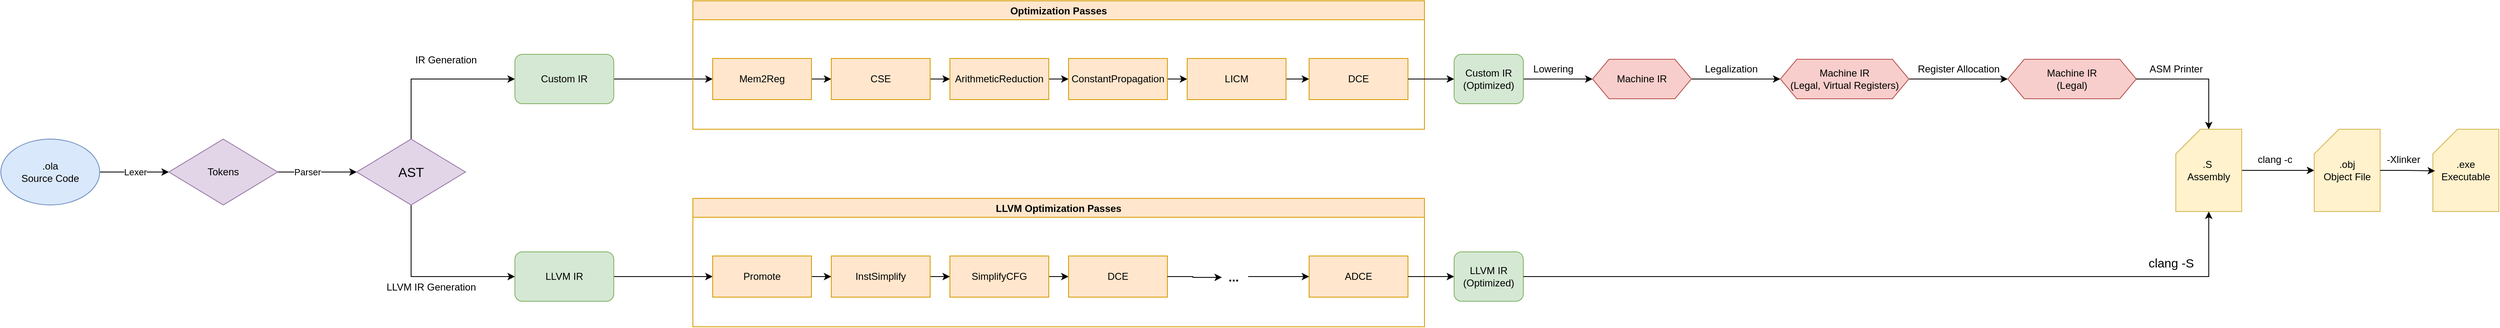 <mxfile version="26.0.5">
  <diagram name="Flowchart" id="sRQSWvhVh6kMBCVVdQDD">
    <mxGraphModel dx="1187" dy="1074" grid="1" gridSize="12" guides="1" tooltips="1" connect="1" arrows="1" fold="1" page="0" pageScale="1" pageWidth="1600" pageHeight="900" background="none" math="0" shadow="0">
      <root>
        <mxCell id="0" />
        <mxCell id="1" parent="0" />
        <mxCell id="2LLJ7m1fCqmyHYo8woCZ-19" style="edgeStyle=orthogonalEdgeStyle;rounded=0;orthogonalLoop=1;jettySize=auto;html=1;exitX=1;exitY=0.5;exitDx=0;exitDy=0;entryX=0;entryY=0.5;entryDx=0;entryDy=0;" edge="1" parent="1" source="2LLJ7m1fCqmyHYo8woCZ-17" target="2LLJ7m1fCqmyHYo8woCZ-18">
          <mxGeometry relative="1" as="geometry" />
        </mxCell>
        <mxCell id="2LLJ7m1fCqmyHYo8woCZ-20" value="Lexer" style="edgeLabel;html=1;align=center;verticalAlign=middle;resizable=0;points=[];" vertex="1" connectable="0" parent="2LLJ7m1fCqmyHYo8woCZ-19">
          <mxGeometry x="-0.185" relative="1" as="geometry">
            <mxPoint x="9" as="offset" />
          </mxGeometry>
        </mxCell>
        <mxCell id="2LLJ7m1fCqmyHYo8woCZ-17" value=".ola&lt;div&gt;Source Code&lt;/div&gt;" style="ellipse;whiteSpace=wrap;html=1;fillColor=#dae8fc;strokeColor=#6c8ebf;" vertex="1" parent="1">
          <mxGeometry x="12" y="144" width="120" height="80" as="geometry" />
        </mxCell>
        <mxCell id="2LLJ7m1fCqmyHYo8woCZ-22" style="edgeStyle=orthogonalEdgeStyle;rounded=0;orthogonalLoop=1;jettySize=auto;html=1;exitX=1;exitY=0.5;exitDx=0;exitDy=0;entryX=0;entryY=0.5;entryDx=0;entryDy=0;" edge="1" parent="1" source="2LLJ7m1fCqmyHYo8woCZ-18" target="2LLJ7m1fCqmyHYo8woCZ-21">
          <mxGeometry relative="1" as="geometry" />
        </mxCell>
        <mxCell id="2LLJ7m1fCqmyHYo8woCZ-23" value="Parser" style="edgeLabel;html=1;align=center;verticalAlign=middle;resizable=0;points=[];" vertex="1" connectable="0" parent="2LLJ7m1fCqmyHYo8woCZ-22">
          <mxGeometry x="-0.347" y="2" relative="1" as="geometry">
            <mxPoint x="4" y="2" as="offset" />
          </mxGeometry>
        </mxCell>
        <mxCell id="2LLJ7m1fCqmyHYo8woCZ-18" value="Tokens" style="rhombus;whiteSpace=wrap;html=1;fillColor=#e1d5e7;strokeColor=#9673a6;" vertex="1" parent="1">
          <mxGeometry x="216" y="144" width="132" height="80" as="geometry" />
        </mxCell>
        <mxCell id="2LLJ7m1fCqmyHYo8woCZ-25" style="edgeStyle=orthogonalEdgeStyle;rounded=0;orthogonalLoop=1;jettySize=auto;html=1;exitX=0.5;exitY=0;exitDx=0;exitDy=0;entryX=0;entryY=0.5;entryDx=0;entryDy=0;" edge="1" parent="1" source="2LLJ7m1fCqmyHYo8woCZ-21" target="2LLJ7m1fCqmyHYo8woCZ-24">
          <mxGeometry relative="1" as="geometry">
            <mxPoint x="509" y="60" as="targetPoint" />
          </mxGeometry>
        </mxCell>
        <mxCell id="2LLJ7m1fCqmyHYo8woCZ-27" style="edgeStyle=orthogonalEdgeStyle;rounded=0;orthogonalLoop=1;jettySize=auto;html=1;exitX=0.5;exitY=1;exitDx=0;exitDy=0;entryX=0;entryY=0.5;entryDx=0;entryDy=0;" edge="1" parent="1" source="2LLJ7m1fCqmyHYo8woCZ-21" target="2LLJ7m1fCqmyHYo8woCZ-26">
          <mxGeometry relative="1" as="geometry" />
        </mxCell>
        <mxCell id="2LLJ7m1fCqmyHYo8woCZ-21" value="&lt;font style=&quot;font-size: 16px;&quot;&gt;AST&lt;/font&gt;" style="rhombus;whiteSpace=wrap;html=1;fillColor=#e1d5e7;strokeColor=#9673a6;" vertex="1" parent="1">
          <mxGeometry x="444" y="144" width="132" height="80" as="geometry" />
        </mxCell>
        <mxCell id="2LLJ7m1fCqmyHYo8woCZ-39" style="edgeStyle=orthogonalEdgeStyle;rounded=0;orthogonalLoop=1;jettySize=auto;html=1;exitX=1;exitY=0.5;exitDx=0;exitDy=0;entryX=0;entryY=0.5;entryDx=0;entryDy=0;" edge="1" parent="1" source="2LLJ7m1fCqmyHYo8woCZ-24" target="2LLJ7m1fCqmyHYo8woCZ-38">
          <mxGeometry relative="1" as="geometry" />
        </mxCell>
        <mxCell id="2LLJ7m1fCqmyHYo8woCZ-24" value="Custom IR" style="rounded=1;whiteSpace=wrap;html=1;fillColor=#d5e8d4;strokeColor=#82b366;" vertex="1" parent="1">
          <mxGeometry x="636" y="41" width="120" height="60" as="geometry" />
        </mxCell>
        <mxCell id="2LLJ7m1fCqmyHYo8woCZ-58" style="edgeStyle=orthogonalEdgeStyle;rounded=0;orthogonalLoop=1;jettySize=auto;html=1;exitX=1;exitY=0.5;exitDx=0;exitDy=0;entryX=0;entryY=0.5;entryDx=0;entryDy=0;" edge="1" parent="1" source="2LLJ7m1fCqmyHYo8woCZ-26" target="2LLJ7m1fCqmyHYo8woCZ-50">
          <mxGeometry relative="1" as="geometry" />
        </mxCell>
        <mxCell id="2LLJ7m1fCqmyHYo8woCZ-26" value="LLVM IR" style="rounded=1;whiteSpace=wrap;html=1;fillColor=#d5e8d4;strokeColor=#82b366;" vertex="1" parent="1">
          <mxGeometry x="636" y="281" width="120" height="60" as="geometry" />
        </mxCell>
        <mxCell id="2LLJ7m1fCqmyHYo8woCZ-28" value="IR Generation" style="text;html=1;align=center;verticalAlign=middle;resizable=0;points=[];autosize=1;strokeColor=none;fillColor=none;" vertex="1" parent="1">
          <mxGeometry x="504" y="36" width="96" height="24" as="geometry" />
        </mxCell>
        <mxCell id="2LLJ7m1fCqmyHYo8woCZ-29" value="LLVM IR Generation" style="text;html=1;align=center;verticalAlign=middle;resizable=0;points=[];autosize=1;strokeColor=none;fillColor=none;" vertex="1" parent="1">
          <mxGeometry x="468" y="312" width="132" height="24" as="geometry" />
        </mxCell>
        <mxCell id="2LLJ7m1fCqmyHYo8woCZ-36" value="Optimization Passes" style="swimlane;fillColor=#ffe6cc;strokeColor=#d79b00;" vertex="1" parent="1">
          <mxGeometry x="852" y="-24" width="888" height="156" as="geometry" />
        </mxCell>
        <mxCell id="2LLJ7m1fCqmyHYo8woCZ-43" style="edgeStyle=orthogonalEdgeStyle;rounded=0;orthogonalLoop=1;jettySize=auto;html=1;exitX=1;exitY=0.5;exitDx=0;exitDy=0;entryX=0;entryY=0.5;entryDx=0;entryDy=0;" edge="1" parent="2LLJ7m1fCqmyHYo8woCZ-36" source="2LLJ7m1fCqmyHYo8woCZ-38" target="2LLJ7m1fCqmyHYo8woCZ-40">
          <mxGeometry relative="1" as="geometry" />
        </mxCell>
        <mxCell id="2LLJ7m1fCqmyHYo8woCZ-38" value="Mem2Reg" style="rounded=0;whiteSpace=wrap;html=1;fillColor=#ffe6cc;strokeColor=#d79b00;" vertex="1" parent="2LLJ7m1fCqmyHYo8woCZ-36">
          <mxGeometry x="24" y="70" width="120" height="50" as="geometry" />
        </mxCell>
        <mxCell id="2LLJ7m1fCqmyHYo8woCZ-44" style="edgeStyle=orthogonalEdgeStyle;rounded=0;orthogonalLoop=1;jettySize=auto;html=1;exitX=1;exitY=0.5;exitDx=0;exitDy=0;entryX=0;entryY=0.5;entryDx=0;entryDy=0;" edge="1" parent="2LLJ7m1fCqmyHYo8woCZ-36" source="2LLJ7m1fCqmyHYo8woCZ-40" target="2LLJ7m1fCqmyHYo8woCZ-41">
          <mxGeometry relative="1" as="geometry" />
        </mxCell>
        <mxCell id="2LLJ7m1fCqmyHYo8woCZ-40" value="CSE" style="rounded=0;whiteSpace=wrap;html=1;fillColor=#ffe6cc;strokeColor=#d79b00;" vertex="1" parent="2LLJ7m1fCqmyHYo8woCZ-36">
          <mxGeometry x="168" y="70" width="120" height="50" as="geometry" />
        </mxCell>
        <mxCell id="2LLJ7m1fCqmyHYo8woCZ-45" style="edgeStyle=orthogonalEdgeStyle;rounded=0;orthogonalLoop=1;jettySize=auto;html=1;exitX=1;exitY=0.5;exitDx=0;exitDy=0;entryX=0;entryY=0.5;entryDx=0;entryDy=0;" edge="1" parent="2LLJ7m1fCqmyHYo8woCZ-36" source="2LLJ7m1fCqmyHYo8woCZ-41" target="2LLJ7m1fCqmyHYo8woCZ-42">
          <mxGeometry relative="1" as="geometry" />
        </mxCell>
        <mxCell id="2LLJ7m1fCqmyHYo8woCZ-41" value="ArithmeticReduction" style="rounded=0;whiteSpace=wrap;html=1;fillColor=#ffe6cc;strokeColor=#d79b00;" vertex="1" parent="2LLJ7m1fCqmyHYo8woCZ-36">
          <mxGeometry x="312" y="70" width="120" height="50" as="geometry" />
        </mxCell>
        <mxCell id="2LLJ7m1fCqmyHYo8woCZ-59" style="edgeStyle=orthogonalEdgeStyle;rounded=0;orthogonalLoop=1;jettySize=auto;html=1;exitX=1;exitY=0.5;exitDx=0;exitDy=0;entryX=0;entryY=0.5;entryDx=0;entryDy=0;" edge="1" parent="2LLJ7m1fCqmyHYo8woCZ-36" source="2LLJ7m1fCqmyHYo8woCZ-42" target="2LLJ7m1fCqmyHYo8woCZ-46">
          <mxGeometry relative="1" as="geometry" />
        </mxCell>
        <mxCell id="2LLJ7m1fCqmyHYo8woCZ-42" value="ConstantPropagation" style="rounded=0;whiteSpace=wrap;html=1;fillColor=#ffe6cc;strokeColor=#d79b00;" vertex="1" parent="2LLJ7m1fCqmyHYo8woCZ-36">
          <mxGeometry x="456" y="70" width="120" height="50" as="geometry" />
        </mxCell>
        <mxCell id="2LLJ7m1fCqmyHYo8woCZ-60" style="edgeStyle=orthogonalEdgeStyle;rounded=0;orthogonalLoop=1;jettySize=auto;html=1;exitX=1;exitY=0.5;exitDx=0;exitDy=0;entryX=0;entryY=0.5;entryDx=0;entryDy=0;" edge="1" parent="2LLJ7m1fCqmyHYo8woCZ-36" source="2LLJ7m1fCqmyHYo8woCZ-46" target="2LLJ7m1fCqmyHYo8woCZ-47">
          <mxGeometry relative="1" as="geometry" />
        </mxCell>
        <mxCell id="2LLJ7m1fCqmyHYo8woCZ-46" value="LICM" style="rounded=0;whiteSpace=wrap;html=1;fillColor=#ffe6cc;strokeColor=#d79b00;" vertex="1" parent="2LLJ7m1fCqmyHYo8woCZ-36">
          <mxGeometry x="600" y="70" width="120" height="50" as="geometry" />
        </mxCell>
        <mxCell id="2LLJ7m1fCqmyHYo8woCZ-47" value="DCE" style="rounded=0;whiteSpace=wrap;html=1;fillColor=#ffe6cc;strokeColor=#d79b00;" vertex="1" parent="2LLJ7m1fCqmyHYo8woCZ-36">
          <mxGeometry x="748" y="70" width="120" height="50" as="geometry" />
        </mxCell>
        <mxCell id="2LLJ7m1fCqmyHYo8woCZ-48" value="LLVM Optimization Passes" style="swimlane;fillColor=#ffe6cc;strokeColor=#d79b00;" vertex="1" parent="1">
          <mxGeometry x="852" y="216" width="888" height="156" as="geometry" />
        </mxCell>
        <mxCell id="2LLJ7m1fCqmyHYo8woCZ-49" style="edgeStyle=orthogonalEdgeStyle;rounded=0;orthogonalLoop=1;jettySize=auto;html=1;exitX=1;exitY=0.5;exitDx=0;exitDy=0;entryX=0;entryY=0.5;entryDx=0;entryDy=0;" edge="1" parent="2LLJ7m1fCqmyHYo8woCZ-48" source="2LLJ7m1fCqmyHYo8woCZ-50" target="2LLJ7m1fCqmyHYo8woCZ-52">
          <mxGeometry relative="1" as="geometry" />
        </mxCell>
        <mxCell id="2LLJ7m1fCqmyHYo8woCZ-50" value="Promote" style="rounded=0;whiteSpace=wrap;html=1;fillColor=#ffe6cc;strokeColor=#d79b00;" vertex="1" parent="2LLJ7m1fCqmyHYo8woCZ-48">
          <mxGeometry x="24" y="70" width="120" height="50" as="geometry" />
        </mxCell>
        <mxCell id="2LLJ7m1fCqmyHYo8woCZ-51" style="edgeStyle=orthogonalEdgeStyle;rounded=0;orthogonalLoop=1;jettySize=auto;html=1;exitX=1;exitY=0.5;exitDx=0;exitDy=0;entryX=0;entryY=0.5;entryDx=0;entryDy=0;" edge="1" parent="2LLJ7m1fCqmyHYo8woCZ-48" source="2LLJ7m1fCqmyHYo8woCZ-52" target="2LLJ7m1fCqmyHYo8woCZ-54">
          <mxGeometry relative="1" as="geometry" />
        </mxCell>
        <mxCell id="2LLJ7m1fCqmyHYo8woCZ-52" value="InstSimplify" style="rounded=0;whiteSpace=wrap;html=1;fillColor=#ffe6cc;strokeColor=#d79b00;" vertex="1" parent="2LLJ7m1fCqmyHYo8woCZ-48">
          <mxGeometry x="168" y="70" width="120" height="50" as="geometry" />
        </mxCell>
        <mxCell id="2LLJ7m1fCqmyHYo8woCZ-53" style="edgeStyle=orthogonalEdgeStyle;rounded=0;orthogonalLoop=1;jettySize=auto;html=1;exitX=1;exitY=0.5;exitDx=0;exitDy=0;entryX=0;entryY=0.5;entryDx=0;entryDy=0;" edge="1" parent="2LLJ7m1fCqmyHYo8woCZ-48" source="2LLJ7m1fCqmyHYo8woCZ-54" target="2LLJ7m1fCqmyHYo8woCZ-55">
          <mxGeometry relative="1" as="geometry" />
        </mxCell>
        <mxCell id="2LLJ7m1fCqmyHYo8woCZ-54" value="SimplifyCFG" style="rounded=0;whiteSpace=wrap;html=1;fillColor=#ffe6cc;strokeColor=#d79b00;" vertex="1" parent="2LLJ7m1fCqmyHYo8woCZ-48">
          <mxGeometry x="312" y="70" width="120" height="50" as="geometry" />
        </mxCell>
        <mxCell id="2LLJ7m1fCqmyHYo8woCZ-55" value="DCE" style="rounded=0;whiteSpace=wrap;html=1;fillColor=#ffe6cc;strokeColor=#d79b00;" vertex="1" parent="2LLJ7m1fCqmyHYo8woCZ-48">
          <mxGeometry x="456" y="70" width="120" height="50" as="geometry" />
        </mxCell>
        <mxCell id="2LLJ7m1fCqmyHYo8woCZ-57" value="ADCE" style="rounded=0;whiteSpace=wrap;html=1;fillColor=#ffe6cc;strokeColor=#d79b00;" vertex="1" parent="2LLJ7m1fCqmyHYo8woCZ-48">
          <mxGeometry x="748" y="70" width="120" height="50" as="geometry" />
        </mxCell>
        <mxCell id="2LLJ7m1fCqmyHYo8woCZ-63" style="edgeStyle=orthogonalEdgeStyle;rounded=0;orthogonalLoop=1;jettySize=auto;html=1;entryX=0;entryY=0.5;entryDx=0;entryDy=0;" edge="1" parent="2LLJ7m1fCqmyHYo8woCZ-48" source="2LLJ7m1fCqmyHYo8woCZ-61" target="2LLJ7m1fCqmyHYo8woCZ-57">
          <mxGeometry relative="1" as="geometry" />
        </mxCell>
        <mxCell id="2LLJ7m1fCqmyHYo8woCZ-61" value="&lt;font style=&quot;font-size: 15px;&quot;&gt;&lt;b&gt;...&lt;/b&gt;&lt;/font&gt;" style="text;html=1;align=center;verticalAlign=middle;resizable=0;points=[];autosize=1;strokeColor=none;fillColor=none;" vertex="1" parent="2LLJ7m1fCqmyHYo8woCZ-48">
          <mxGeometry x="638" y="77" width="36" height="36" as="geometry" />
        </mxCell>
        <mxCell id="2LLJ7m1fCqmyHYo8woCZ-62" style="edgeStyle=orthogonalEdgeStyle;rounded=0;orthogonalLoop=1;jettySize=auto;html=1;exitX=1;exitY=0.5;exitDx=0;exitDy=0;entryX=0.116;entryY=0.527;entryDx=0;entryDy=0;entryPerimeter=0;" edge="1" parent="2LLJ7m1fCqmyHYo8woCZ-48" source="2LLJ7m1fCqmyHYo8woCZ-55" target="2LLJ7m1fCqmyHYo8woCZ-61">
          <mxGeometry relative="1" as="geometry" />
        </mxCell>
        <mxCell id="2LLJ7m1fCqmyHYo8woCZ-70" style="edgeStyle=orthogonalEdgeStyle;rounded=0;orthogonalLoop=1;jettySize=auto;html=1;exitX=1;exitY=0.5;exitDx=0;exitDy=0;entryX=0;entryY=0.5;entryDx=0;entryDy=0;" edge="1" parent="1" source="2LLJ7m1fCqmyHYo8woCZ-65" target="2LLJ7m1fCqmyHYo8woCZ-69">
          <mxGeometry relative="1" as="geometry" />
        </mxCell>
        <mxCell id="2LLJ7m1fCqmyHYo8woCZ-65" value="Custom IR&lt;div&gt;(Optimized)&lt;/div&gt;" style="rounded=1;whiteSpace=wrap;html=1;fillColor=#d5e8d4;strokeColor=#82b366;" vertex="1" parent="1">
          <mxGeometry x="1776" y="41" width="84" height="60" as="geometry" />
        </mxCell>
        <mxCell id="2LLJ7m1fCqmyHYo8woCZ-66" style="edgeStyle=orthogonalEdgeStyle;rounded=0;orthogonalLoop=1;jettySize=auto;html=1;exitX=1;exitY=0.5;exitDx=0;exitDy=0;entryX=0;entryY=0.5;entryDx=0;entryDy=0;" edge="1" parent="1" source="2LLJ7m1fCqmyHYo8woCZ-47" target="2LLJ7m1fCqmyHYo8woCZ-65">
          <mxGeometry relative="1" as="geometry" />
        </mxCell>
        <mxCell id="2LLJ7m1fCqmyHYo8woCZ-67" value="LLVM IR&lt;div&gt;(Optimized)&lt;/div&gt;" style="rounded=1;whiteSpace=wrap;html=1;fillColor=#d5e8d4;strokeColor=#82b366;" vertex="1" parent="1">
          <mxGeometry x="1776" y="281" width="84" height="60" as="geometry" />
        </mxCell>
        <mxCell id="2LLJ7m1fCqmyHYo8woCZ-68" style="edgeStyle=orthogonalEdgeStyle;rounded=0;orthogonalLoop=1;jettySize=auto;html=1;exitX=1;exitY=0.5;exitDx=0;exitDy=0;entryX=0;entryY=0.5;entryDx=0;entryDy=0;" edge="1" parent="1" source="2LLJ7m1fCqmyHYo8woCZ-57" target="2LLJ7m1fCqmyHYo8woCZ-67">
          <mxGeometry relative="1" as="geometry" />
        </mxCell>
        <mxCell id="2LLJ7m1fCqmyHYo8woCZ-72" style="edgeStyle=orthogonalEdgeStyle;rounded=0;orthogonalLoop=1;jettySize=auto;html=1;exitX=1;exitY=0.5;exitDx=0;exitDy=0;entryX=0;entryY=0.5;entryDx=0;entryDy=0;" edge="1" parent="1" source="2LLJ7m1fCqmyHYo8woCZ-69" target="2LLJ7m1fCqmyHYo8woCZ-71">
          <mxGeometry relative="1" as="geometry" />
        </mxCell>
        <mxCell id="2LLJ7m1fCqmyHYo8woCZ-69" value="Machine IR" style="shape=hexagon;perimeter=hexagonPerimeter2;whiteSpace=wrap;html=1;fixedSize=1;fillColor=#f8cecc;strokeColor=#b85450;" vertex="1" parent="1">
          <mxGeometry x="1944" y="47" width="120" height="48" as="geometry" />
        </mxCell>
        <mxCell id="2LLJ7m1fCqmyHYo8woCZ-78" style="edgeStyle=orthogonalEdgeStyle;rounded=0;orthogonalLoop=1;jettySize=auto;html=1;exitX=1;exitY=0.5;exitDx=0;exitDy=0;" edge="1" parent="1" source="2LLJ7m1fCqmyHYo8woCZ-71" target="2LLJ7m1fCqmyHYo8woCZ-77">
          <mxGeometry relative="1" as="geometry" />
        </mxCell>
        <mxCell id="2LLJ7m1fCqmyHYo8woCZ-71" value="Machine IR&lt;div&gt;(Legal, Virtual Registers)&lt;/div&gt;" style="shape=hexagon;perimeter=hexagonPerimeter2;whiteSpace=wrap;html=1;fixedSize=1;fillColor=#f8cecc;strokeColor=#b85450;" vertex="1" parent="1">
          <mxGeometry x="2172" y="47" width="156" height="48" as="geometry" />
        </mxCell>
        <mxCell id="2LLJ7m1fCqmyHYo8woCZ-74" value="Legalization" style="text;html=1;align=center;verticalAlign=middle;resizable=0;points=[];autosize=1;strokeColor=none;fillColor=none;" vertex="1" parent="1">
          <mxGeometry x="2064" y="47" width="96" height="24" as="geometry" />
        </mxCell>
        <mxCell id="2LLJ7m1fCqmyHYo8woCZ-75" value="Lowering" style="text;html=1;align=center;verticalAlign=middle;resizable=0;points=[];autosize=1;strokeColor=none;fillColor=none;" vertex="1" parent="1">
          <mxGeometry x="1860" y="47" width="72" height="24" as="geometry" />
        </mxCell>
        <mxCell id="2LLJ7m1fCqmyHYo8woCZ-77" value="Machine IR&lt;div&gt;(Legal)&lt;/div&gt;" style="shape=hexagon;perimeter=hexagonPerimeter2;whiteSpace=wrap;html=1;fixedSize=1;fillColor=#f8cecc;strokeColor=#b85450;" vertex="1" parent="1">
          <mxGeometry x="2448" y="47" width="156" height="48" as="geometry" />
        </mxCell>
        <mxCell id="2LLJ7m1fCqmyHYo8woCZ-79" value="Register Allocation" style="text;html=1;align=center;verticalAlign=middle;resizable=0;points=[];autosize=1;strokeColor=none;fillColor=none;" vertex="1" parent="1">
          <mxGeometry x="2328" y="47" width="120" height="24" as="geometry" />
        </mxCell>
        <mxCell id="2LLJ7m1fCqmyHYo8woCZ-91" style="edgeStyle=orthogonalEdgeStyle;rounded=0;orthogonalLoop=1;jettySize=auto;html=1;exitX=1;exitY=0.5;exitDx=0;exitDy=0;exitPerimeter=0;" edge="1" parent="1" source="2LLJ7m1fCqmyHYo8woCZ-81" target="2LLJ7m1fCqmyHYo8woCZ-87">
          <mxGeometry relative="1" as="geometry" />
        </mxCell>
        <mxCell id="2LLJ7m1fCqmyHYo8woCZ-81" value=".S&amp;nbsp;&lt;div&gt;Assembly&lt;/div&gt;" style="shape=card;whiteSpace=wrap;html=1;fillColor=#fff2cc;strokeColor=#d6b656;" vertex="1" parent="1">
          <mxGeometry x="2652" y="132" width="80" height="100" as="geometry" />
        </mxCell>
        <mxCell id="2LLJ7m1fCqmyHYo8woCZ-82" style="edgeStyle=orthogonalEdgeStyle;rounded=0;orthogonalLoop=1;jettySize=auto;html=1;exitX=1;exitY=0.5;exitDx=0;exitDy=0;entryX=0.5;entryY=0;entryDx=0;entryDy=0;entryPerimeter=0;" edge="1" parent="1" source="2LLJ7m1fCqmyHYo8woCZ-77" target="2LLJ7m1fCqmyHYo8woCZ-81">
          <mxGeometry relative="1" as="geometry" />
        </mxCell>
        <mxCell id="2LLJ7m1fCqmyHYo8woCZ-83" style="edgeStyle=orthogonalEdgeStyle;rounded=0;orthogonalLoop=1;jettySize=auto;html=1;exitX=1;exitY=0.5;exitDx=0;exitDy=0;entryX=0.5;entryY=1;entryDx=0;entryDy=0;entryPerimeter=0;" edge="1" parent="1" source="2LLJ7m1fCqmyHYo8woCZ-67" target="2LLJ7m1fCqmyHYo8woCZ-81">
          <mxGeometry relative="1" as="geometry" />
        </mxCell>
        <mxCell id="2LLJ7m1fCqmyHYo8woCZ-84" value="&lt;font style=&quot;font-size: 15px;&quot;&gt;clang -S&lt;/font&gt;" style="text;html=1;align=center;verticalAlign=middle;resizable=0;points=[];autosize=1;strokeColor=none;fillColor=none;" vertex="1" parent="1">
          <mxGeometry x="2604" y="276" width="84" height="36" as="geometry" />
        </mxCell>
        <mxCell id="2LLJ7m1fCqmyHYo8woCZ-85" value="ASM Printer" style="text;html=1;align=center;verticalAlign=middle;resizable=0;points=[];autosize=1;strokeColor=none;fillColor=none;" vertex="1" parent="1">
          <mxGeometry x="2604" y="47" width="96" height="24" as="geometry" />
        </mxCell>
        <mxCell id="2LLJ7m1fCqmyHYo8woCZ-87" value=".obj&lt;div&gt;Object File&lt;/div&gt;" style="shape=card;whiteSpace=wrap;html=1;fillColor=#fff2cc;strokeColor=#d6b656;" vertex="1" parent="1">
          <mxGeometry x="2820" y="132" width="80" height="100" as="geometry" />
        </mxCell>
        <mxCell id="2LLJ7m1fCqmyHYo8woCZ-88" value=".exe&lt;div&gt;Executable&lt;/div&gt;" style="shape=card;whiteSpace=wrap;html=1;fillColor=#fff2cc;strokeColor=#d6b656;" vertex="1" parent="1">
          <mxGeometry x="2964" y="132" width="80" height="100" as="geometry" />
        </mxCell>
        <mxCell id="2LLJ7m1fCqmyHYo8woCZ-90" style="edgeStyle=orthogonalEdgeStyle;rounded=0;orthogonalLoop=1;jettySize=auto;html=1;exitX=1;exitY=0.5;exitDx=0;exitDy=0;exitPerimeter=0;entryX=0.033;entryY=0.506;entryDx=0;entryDy=0;entryPerimeter=0;" edge="1" parent="1" source="2LLJ7m1fCqmyHYo8woCZ-87" target="2LLJ7m1fCqmyHYo8woCZ-88">
          <mxGeometry relative="1" as="geometry" />
        </mxCell>
        <mxCell id="2LLJ7m1fCqmyHYo8woCZ-92" value="clang -c" style="text;html=1;align=center;verticalAlign=middle;resizable=0;points=[];autosize=1;strokeColor=none;fillColor=none;" vertex="1" parent="1">
          <mxGeometry x="2736" y="157" width="72" height="24" as="geometry" />
        </mxCell>
        <mxCell id="2LLJ7m1fCqmyHYo8woCZ-93" value="-Xlinker" style="text;html=1;align=center;verticalAlign=middle;resizable=0;points=[];autosize=1;strokeColor=none;fillColor=none;" vertex="1" parent="1">
          <mxGeometry x="2892" y="157" width="72" height="24" as="geometry" />
        </mxCell>
      </root>
    </mxGraphModel>
  </diagram>
</mxfile>
